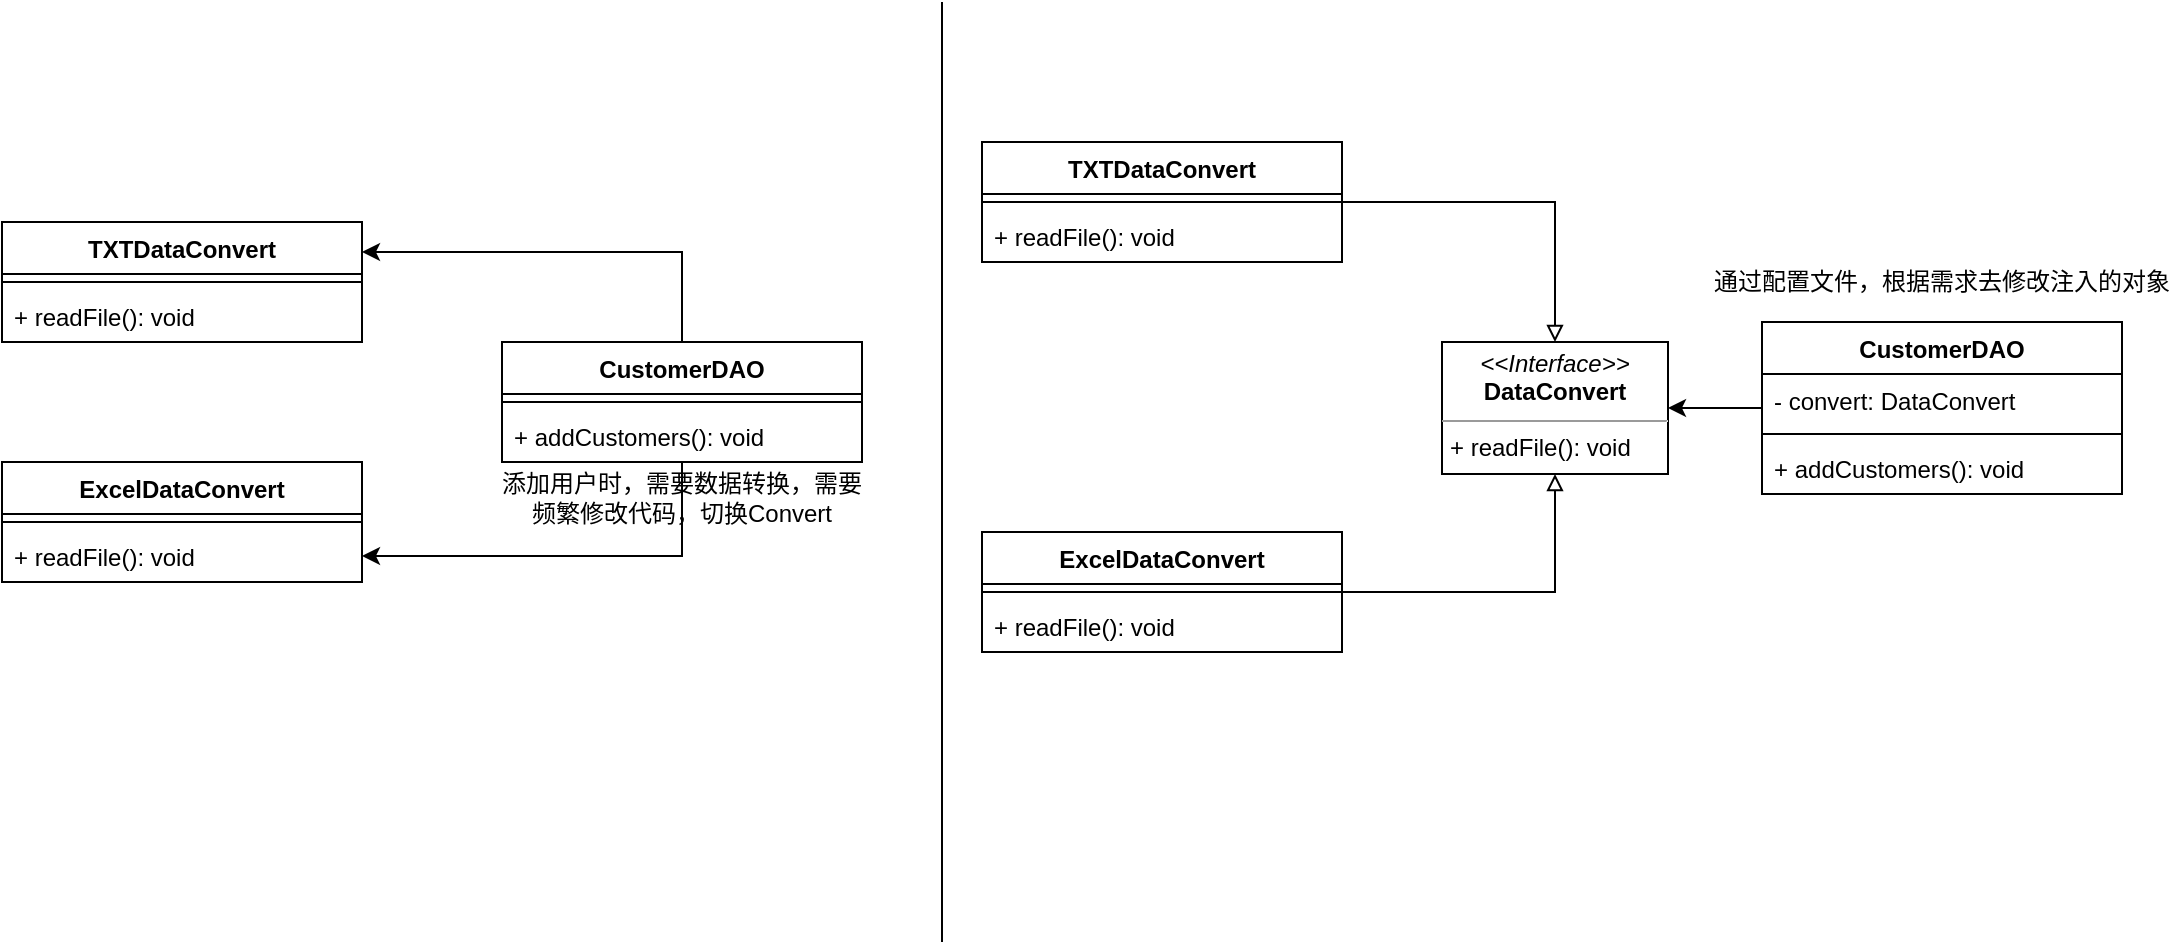 <mxfile version="15.2.7" type="device"><diagram id="ch3ZjBOT6NzBVQHdaDca" name="第 1 页"><mxGraphModel dx="1024" dy="592" grid="1" gridSize="10" guides="1" tooltips="1" connect="1" arrows="1" fold="1" page="1" pageScale="1" pageWidth="827" pageHeight="1169" math="0" shadow="0"><root><mxCell id="0"/><mxCell id="1" parent="0"/><mxCell id="2iHzYtclMU-PA6c2IiYc-1" value="TXTDataConvert" style="swimlane;fontStyle=1;align=center;verticalAlign=top;childLayout=stackLayout;horizontal=1;startSize=26;horizontalStack=0;resizeParent=1;resizeParentMax=0;resizeLast=0;collapsible=1;marginBottom=0;" parent="1" vertex="1"><mxGeometry x="90" y="130" width="180" height="60" as="geometry"/></mxCell><mxCell id="2iHzYtclMU-PA6c2IiYc-3" value="" style="line;strokeWidth=1;fillColor=none;align=left;verticalAlign=middle;spacingTop=-1;spacingLeft=3;spacingRight=3;rotatable=0;labelPosition=right;points=[];portConstraint=eastwest;" parent="2iHzYtclMU-PA6c2IiYc-1" vertex="1"><mxGeometry y="26" width="180" height="8" as="geometry"/></mxCell><mxCell id="2iHzYtclMU-PA6c2IiYc-4" value="+ readFile(): void" style="text;strokeColor=none;fillColor=none;align=left;verticalAlign=top;spacingLeft=4;spacingRight=4;overflow=hidden;rotatable=0;points=[[0,0.5],[1,0.5]];portConstraint=eastwest;" parent="2iHzYtclMU-PA6c2IiYc-1" vertex="1"><mxGeometry y="34" width="180" height="26" as="geometry"/></mxCell><mxCell id="2iHzYtclMU-PA6c2IiYc-6" value="ExcelDataConvert" style="swimlane;fontStyle=1;align=center;verticalAlign=top;childLayout=stackLayout;horizontal=1;startSize=26;horizontalStack=0;resizeParent=1;resizeParentMax=0;resizeLast=0;collapsible=1;marginBottom=0;" parent="1" vertex="1"><mxGeometry x="90" y="250" width="180" height="60" as="geometry"/></mxCell><mxCell id="2iHzYtclMU-PA6c2IiYc-7" value="" style="line;strokeWidth=1;fillColor=none;align=left;verticalAlign=middle;spacingTop=-1;spacingLeft=3;spacingRight=3;rotatable=0;labelPosition=right;points=[];portConstraint=eastwest;" parent="2iHzYtclMU-PA6c2IiYc-6" vertex="1"><mxGeometry y="26" width="180" height="8" as="geometry"/></mxCell><mxCell id="2iHzYtclMU-PA6c2IiYc-8" value="+ readFile(): void" style="text;strokeColor=none;fillColor=none;align=left;verticalAlign=top;spacingLeft=4;spacingRight=4;overflow=hidden;rotatable=0;points=[[0,0.5],[1,0.5]];portConstraint=eastwest;" parent="2iHzYtclMU-PA6c2IiYc-6" vertex="1"><mxGeometry y="34" width="180" height="26" as="geometry"/></mxCell><mxCell id="2iHzYtclMU-PA6c2IiYc-13" style="edgeStyle=orthogonalEdgeStyle;rounded=0;orthogonalLoop=1;jettySize=auto;html=1;exitX=0.5;exitY=0;exitDx=0;exitDy=0;entryX=1;entryY=0.25;entryDx=0;entryDy=0;" parent="1" source="2iHzYtclMU-PA6c2IiYc-9" target="2iHzYtclMU-PA6c2IiYc-1" edge="1"><mxGeometry relative="1" as="geometry"/></mxCell><mxCell id="2iHzYtclMU-PA6c2IiYc-14" style="edgeStyle=orthogonalEdgeStyle;rounded=0;orthogonalLoop=1;jettySize=auto;html=1;exitX=0.5;exitY=1;exitDx=0;exitDy=0;entryX=1;entryY=0.5;entryDx=0;entryDy=0;" parent="1" source="2iHzYtclMU-PA6c2IiYc-9" target="2iHzYtclMU-PA6c2IiYc-8" edge="1"><mxGeometry relative="1" as="geometry"/></mxCell><mxCell id="2iHzYtclMU-PA6c2IiYc-9" value="CustomerDAO" style="swimlane;fontStyle=1;align=center;verticalAlign=top;childLayout=stackLayout;horizontal=1;startSize=26;horizontalStack=0;resizeParent=1;resizeParentMax=0;resizeLast=0;collapsible=1;marginBottom=0;" parent="1" vertex="1"><mxGeometry x="340" y="190" width="180" height="60" as="geometry"/></mxCell><mxCell id="2iHzYtclMU-PA6c2IiYc-10" value="" style="line;strokeWidth=1;fillColor=none;align=left;verticalAlign=middle;spacingTop=-1;spacingLeft=3;spacingRight=3;rotatable=0;labelPosition=right;points=[];portConstraint=eastwest;" parent="2iHzYtclMU-PA6c2IiYc-9" vertex="1"><mxGeometry y="26" width="180" height="8" as="geometry"/></mxCell><mxCell id="2iHzYtclMU-PA6c2IiYc-11" value="+ addCustomers(): void " style="text;strokeColor=none;fillColor=none;align=left;verticalAlign=top;spacingLeft=4;spacingRight=4;overflow=hidden;rotatable=0;points=[[0,0.5],[1,0.5]];portConstraint=eastwest;" parent="2iHzYtclMU-PA6c2IiYc-9" vertex="1"><mxGeometry y="34" width="180" height="26" as="geometry"/></mxCell><mxCell id="2iHzYtclMU-PA6c2IiYc-15" value="添加用户时，需要数据转换，需要频繁修改代码，切换Convert" style="text;html=1;strokeColor=none;fillColor=none;align=center;verticalAlign=middle;whiteSpace=wrap;rounded=0;" parent="1" vertex="1"><mxGeometry x="335" y="250" width="190" height="35" as="geometry"/></mxCell><mxCell id="2iHzYtclMU-PA6c2IiYc-20" style="edgeStyle=orthogonalEdgeStyle;rounded=0;orthogonalLoop=1;jettySize=auto;html=1;exitX=0;exitY=0.5;exitDx=0;exitDy=0;" parent="1" source="2iHzYtclMU-PA6c2IiYc-16" target="2iHzYtclMU-PA6c2IiYc-19" edge="1"><mxGeometry relative="1" as="geometry"/></mxCell><mxCell id="2iHzYtclMU-PA6c2IiYc-16" value="CustomerDAO" style="swimlane;fontStyle=1;align=center;verticalAlign=top;childLayout=stackLayout;horizontal=1;startSize=26;horizontalStack=0;resizeParent=1;resizeParentMax=0;resizeLast=0;collapsible=1;marginBottom=0;" parent="1" vertex="1"><mxGeometry x="970" y="180" width="180" height="86" as="geometry"/></mxCell><mxCell id="2iHzYtclMU-PA6c2IiYc-33" value="- convert: DataConvert" style="text;strokeColor=none;fillColor=none;align=left;verticalAlign=top;spacingLeft=4;spacingRight=4;overflow=hidden;rotatable=0;points=[[0,0.5],[1,0.5]];portConstraint=eastwest;" parent="2iHzYtclMU-PA6c2IiYc-16" vertex="1"><mxGeometry y="26" width="180" height="26" as="geometry"/></mxCell><mxCell id="2iHzYtclMU-PA6c2IiYc-17" value="" style="line;strokeWidth=1;fillColor=none;align=left;verticalAlign=middle;spacingTop=-1;spacingLeft=3;spacingRight=3;rotatable=0;labelPosition=right;points=[];portConstraint=eastwest;" parent="2iHzYtclMU-PA6c2IiYc-16" vertex="1"><mxGeometry y="52" width="180" height="8" as="geometry"/></mxCell><mxCell id="2iHzYtclMU-PA6c2IiYc-18" value="+ addCustomers(): void " style="text;strokeColor=none;fillColor=none;align=left;verticalAlign=top;spacingLeft=4;spacingRight=4;overflow=hidden;rotatable=0;points=[[0,0.5],[1,0.5]];portConstraint=eastwest;" parent="2iHzYtclMU-PA6c2IiYc-16" vertex="1"><mxGeometry y="60" width="180" height="26" as="geometry"/></mxCell><mxCell id="2iHzYtclMU-PA6c2IiYc-19" value="&lt;p style=&quot;margin: 0px ; margin-top: 4px ; text-align: center&quot;&gt;&lt;i&gt;&amp;lt;&amp;lt;Interface&amp;gt;&amp;gt;&lt;/i&gt;&lt;br&gt;&lt;b&gt;DataConvert&lt;/b&gt;&lt;/p&gt;&lt;hr size=&quot;1&quot;&gt;&lt;p style=&quot;margin: 0px ; margin-left: 4px&quot;&gt;&lt;/p&gt;&lt;p style=&quot;margin: 0px ; margin-left: 4px&quot;&gt;+ readFile(): void&lt;br&gt;&lt;/p&gt;" style="verticalAlign=top;align=left;overflow=fill;fontSize=12;fontFamily=Helvetica;html=1;" parent="1" vertex="1"><mxGeometry x="810" y="190" width="113" height="66" as="geometry"/></mxCell><mxCell id="2iHzYtclMU-PA6c2IiYc-27" style="edgeStyle=orthogonalEdgeStyle;rounded=0;orthogonalLoop=1;jettySize=auto;html=1;exitX=1;exitY=0.5;exitDx=0;exitDy=0;entryX=0.5;entryY=0;entryDx=0;entryDy=0;endArrow=block;endFill=0;" parent="1" source="2iHzYtclMU-PA6c2IiYc-21" target="2iHzYtclMU-PA6c2IiYc-19" edge="1"><mxGeometry relative="1" as="geometry"/></mxCell><mxCell id="2iHzYtclMU-PA6c2IiYc-21" value="TXTDataConvert" style="swimlane;fontStyle=1;align=center;verticalAlign=top;childLayout=stackLayout;horizontal=1;startSize=26;horizontalStack=0;resizeParent=1;resizeParentMax=0;resizeLast=0;collapsible=1;marginBottom=0;" parent="1" vertex="1"><mxGeometry x="580" y="90" width="180" height="60" as="geometry"/></mxCell><mxCell id="2iHzYtclMU-PA6c2IiYc-22" value="" style="line;strokeWidth=1;fillColor=none;align=left;verticalAlign=middle;spacingTop=-1;spacingLeft=3;spacingRight=3;rotatable=0;labelPosition=right;points=[];portConstraint=eastwest;" parent="2iHzYtclMU-PA6c2IiYc-21" vertex="1"><mxGeometry y="26" width="180" height="8" as="geometry"/></mxCell><mxCell id="2iHzYtclMU-PA6c2IiYc-23" value="+ readFile(): void" style="text;strokeColor=none;fillColor=none;align=left;verticalAlign=top;spacingLeft=4;spacingRight=4;overflow=hidden;rotatable=0;points=[[0,0.5],[1,0.5]];portConstraint=eastwest;" parent="2iHzYtclMU-PA6c2IiYc-21" vertex="1"><mxGeometry y="34" width="180" height="26" as="geometry"/></mxCell><mxCell id="2iHzYtclMU-PA6c2IiYc-28" style="edgeStyle=orthogonalEdgeStyle;rounded=0;orthogonalLoop=1;jettySize=auto;html=1;exitX=1;exitY=0.5;exitDx=0;exitDy=0;endArrow=block;endFill=0;" parent="1" source="2iHzYtclMU-PA6c2IiYc-24" target="2iHzYtclMU-PA6c2IiYc-19" edge="1"><mxGeometry relative="1" as="geometry"/></mxCell><mxCell id="2iHzYtclMU-PA6c2IiYc-24" value="ExcelDataConvert" style="swimlane;fontStyle=1;align=center;verticalAlign=top;childLayout=stackLayout;horizontal=1;startSize=26;horizontalStack=0;resizeParent=1;resizeParentMax=0;resizeLast=0;collapsible=1;marginBottom=0;" parent="1" vertex="1"><mxGeometry x="580" y="285" width="180" height="60" as="geometry"/></mxCell><mxCell id="2iHzYtclMU-PA6c2IiYc-25" value="" style="line;strokeWidth=1;fillColor=none;align=left;verticalAlign=middle;spacingTop=-1;spacingLeft=3;spacingRight=3;rotatable=0;labelPosition=right;points=[];portConstraint=eastwest;" parent="2iHzYtclMU-PA6c2IiYc-24" vertex="1"><mxGeometry y="26" width="180" height="8" as="geometry"/></mxCell><mxCell id="2iHzYtclMU-PA6c2IiYc-26" value="+ readFile(): void" style="text;strokeColor=none;fillColor=none;align=left;verticalAlign=top;spacingLeft=4;spacingRight=4;overflow=hidden;rotatable=0;points=[[0,0.5],[1,0.5]];portConstraint=eastwest;" parent="2iHzYtclMU-PA6c2IiYc-24" vertex="1"><mxGeometry y="34" width="180" height="26" as="geometry"/></mxCell><mxCell id="2iHzYtclMU-PA6c2IiYc-34" value="通过配置文件，根据需求去修改注入的对象" style="text;html=1;strokeColor=none;fillColor=none;align=center;verticalAlign=middle;whiteSpace=wrap;rounded=0;" parent="1" vertex="1"><mxGeometry x="940" y="150" width="240" height="20" as="geometry"/></mxCell><mxCell id="UyHkQ4wHvgFZHgoBIejj-1" value="" style="endArrow=none;html=1;" edge="1" parent="1"><mxGeometry width="50" height="50" relative="1" as="geometry"><mxPoint x="560" y="490" as="sourcePoint"/><mxPoint x="560" y="20" as="targetPoint"/></mxGeometry></mxCell></root></mxGraphModel></diagram></mxfile>